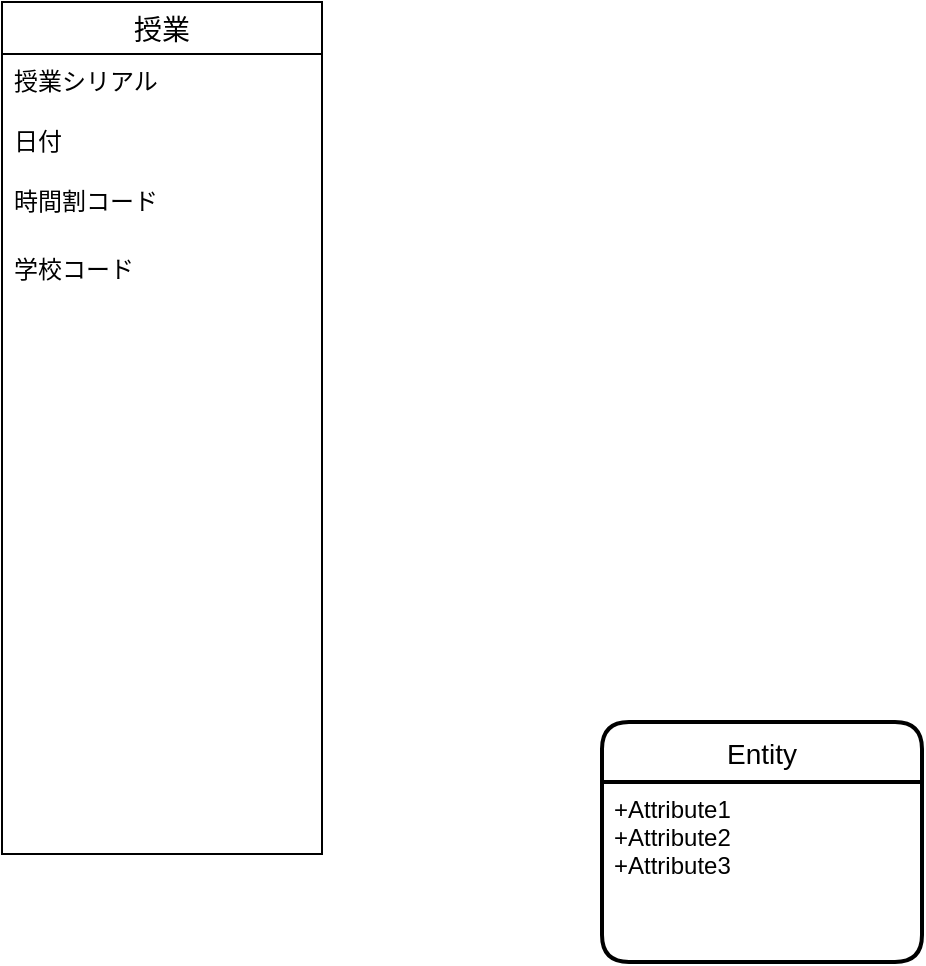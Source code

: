 <mxfile version="20.2.8" type="github"><diagram id="XsylWkH_Sm-i_WOEch05" name="ページ1"><mxGraphModel dx="526" dy="1084" grid="1" gridSize="10" guides="1" tooltips="1" connect="1" arrows="1" fold="1" page="1" pageScale="1" pageWidth="827" pageHeight="1169" math="0" shadow="0"><root><mxCell id="0"/><mxCell id="1" parent="0"/><mxCell id="937iQ2gGSX9IhuSpnDY0-1" value="授業" style="swimlane;fontStyle=0;childLayout=stackLayout;horizontal=1;startSize=26;horizontalStack=0;resizeParent=1;resizeParentMax=0;resizeLast=0;collapsible=1;marginBottom=0;align=center;fontSize=14;" vertex="1" parent="1"><mxGeometry x="150" y="250" width="160" height="426" as="geometry"/></mxCell><mxCell id="937iQ2gGSX9IhuSpnDY0-2" value="授業シリアル" style="text;strokeColor=none;fillColor=none;spacingLeft=4;spacingRight=4;overflow=hidden;rotatable=0;points=[[0,0.5],[1,0.5]];portConstraint=eastwest;fontSize=12;" vertex="1" parent="937iQ2gGSX9IhuSpnDY0-1"><mxGeometry y="26" width="160" height="30" as="geometry"/></mxCell><mxCell id="937iQ2gGSX9IhuSpnDY0-3" value="日付" style="text;strokeColor=none;fillColor=none;spacingLeft=4;spacingRight=4;overflow=hidden;rotatable=0;points=[[0,0.5],[1,0.5]];portConstraint=eastwest;fontSize=12;" vertex="1" parent="937iQ2gGSX9IhuSpnDY0-1"><mxGeometry y="56" width="160" height="30" as="geometry"/></mxCell><mxCell id="937iQ2gGSX9IhuSpnDY0-4" value="時間割コード" style="text;strokeColor=none;fillColor=none;spacingLeft=4;spacingRight=4;overflow=hidden;rotatable=0;points=[[0,0.5],[1,0.5]];portConstraint=eastwest;fontSize=12;" vertex="1" parent="937iQ2gGSX9IhuSpnDY0-1"><mxGeometry y="86" width="160" height="34" as="geometry"/></mxCell><mxCell id="937iQ2gGSX9IhuSpnDY0-5" value="学校コード" style="text;strokeColor=none;fillColor=none;spacingLeft=4;spacingRight=4;overflow=hidden;rotatable=0;points=[[0,0.5],[1,0.5]];portConstraint=eastwest;fontSize=12;" vertex="1" parent="937iQ2gGSX9IhuSpnDY0-1"><mxGeometry y="120" width="160" height="34" as="geometry"/></mxCell><mxCell id="937iQ2gGSX9IhuSpnDY0-13" style="text;strokeColor=none;fillColor=none;spacingLeft=4;spacingRight=4;overflow=hidden;rotatable=0;points=[[0,0.5],[1,0.5]];portConstraint=eastwest;fontSize=12;" vertex="1" parent="937iQ2gGSX9IhuSpnDY0-1"><mxGeometry y="154" width="160" height="34" as="geometry"/></mxCell><mxCell id="937iQ2gGSX9IhuSpnDY0-12" style="text;strokeColor=none;fillColor=none;spacingLeft=4;spacingRight=4;overflow=hidden;rotatable=0;points=[[0,0.5],[1,0.5]];portConstraint=eastwest;fontSize=12;" vertex="1" parent="937iQ2gGSX9IhuSpnDY0-1"><mxGeometry y="188" width="160" height="34" as="geometry"/></mxCell><mxCell id="937iQ2gGSX9IhuSpnDY0-11" style="text;strokeColor=none;fillColor=none;spacingLeft=4;spacingRight=4;overflow=hidden;rotatable=0;points=[[0,0.5],[1,0.5]];portConstraint=eastwest;fontSize=12;" vertex="1" parent="937iQ2gGSX9IhuSpnDY0-1"><mxGeometry y="222" width="160" height="34" as="geometry"/></mxCell><mxCell id="937iQ2gGSX9IhuSpnDY0-10" style="text;strokeColor=none;fillColor=none;spacingLeft=4;spacingRight=4;overflow=hidden;rotatable=0;points=[[0,0.5],[1,0.5]];portConstraint=eastwest;fontSize=12;" vertex="1" parent="937iQ2gGSX9IhuSpnDY0-1"><mxGeometry y="256" width="160" height="34" as="geometry"/></mxCell><mxCell id="937iQ2gGSX9IhuSpnDY0-9" style="text;strokeColor=none;fillColor=none;spacingLeft=4;spacingRight=4;overflow=hidden;rotatable=0;points=[[0,0.5],[1,0.5]];portConstraint=eastwest;fontSize=12;" vertex="1" parent="937iQ2gGSX9IhuSpnDY0-1"><mxGeometry y="290" width="160" height="34" as="geometry"/></mxCell><mxCell id="937iQ2gGSX9IhuSpnDY0-8" style="text;strokeColor=none;fillColor=none;spacingLeft=4;spacingRight=4;overflow=hidden;rotatable=0;points=[[0,0.5],[1,0.5]];portConstraint=eastwest;fontSize=12;" vertex="1" parent="937iQ2gGSX9IhuSpnDY0-1"><mxGeometry y="324" width="160" height="34" as="geometry"/></mxCell><mxCell id="937iQ2gGSX9IhuSpnDY0-7" style="text;strokeColor=none;fillColor=none;spacingLeft=4;spacingRight=4;overflow=hidden;rotatable=0;points=[[0,0.5],[1,0.5]];portConstraint=eastwest;fontSize=12;" vertex="1" parent="937iQ2gGSX9IhuSpnDY0-1"><mxGeometry y="358" width="160" height="34" as="geometry"/></mxCell><mxCell id="937iQ2gGSX9IhuSpnDY0-6" style="text;strokeColor=none;fillColor=none;spacingLeft=4;spacingRight=4;overflow=hidden;rotatable=0;points=[[0,0.5],[1,0.5]];portConstraint=eastwest;fontSize=12;" vertex="1" parent="937iQ2gGSX9IhuSpnDY0-1"><mxGeometry y="392" width="160" height="34" as="geometry"/></mxCell><mxCell id="937iQ2gGSX9IhuSpnDY0-14" value="Entity" style="swimlane;childLayout=stackLayout;horizontal=1;startSize=30;horizontalStack=0;rounded=1;fontSize=14;fontStyle=0;strokeWidth=2;resizeParent=0;resizeLast=1;shadow=0;dashed=0;align=center;" vertex="1" parent="1"><mxGeometry x="450" y="610" width="160" height="120" as="geometry"/></mxCell><mxCell id="937iQ2gGSX9IhuSpnDY0-15" value="+Attribute1&#10;+Attribute2&#10;+Attribute3" style="align=left;strokeColor=none;fillColor=none;spacingLeft=4;fontSize=12;verticalAlign=top;resizable=0;rotatable=0;part=1;" vertex="1" parent="937iQ2gGSX9IhuSpnDY0-14"><mxGeometry y="30" width="160" height="90" as="geometry"/></mxCell></root></mxGraphModel></diagram></mxfile>